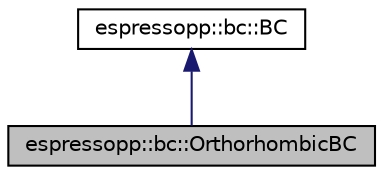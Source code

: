 digraph G
{
  edge [fontname="Helvetica",fontsize="10",labelfontname="Helvetica",labelfontsize="10"];
  node [fontname="Helvetica",fontsize="10",shape=record];
  Node1 [label="espressopp::bc::OrthorhombicBC",height=0.2,width=0.4,color="black", fillcolor="grey75", style="filled" fontcolor="black"];
  Node2 -> Node1 [dir="back",color="midnightblue",fontsize="10",style="solid",fontname="Helvetica"];
  Node2 [label="espressopp::bc::BC",height=0.2,width=0.4,color="black", fillcolor="white", style="filled",URL="$classespressopp_1_1bc_1_1BC.html",tooltip="Abstract base class for boundary conditions."];
}
